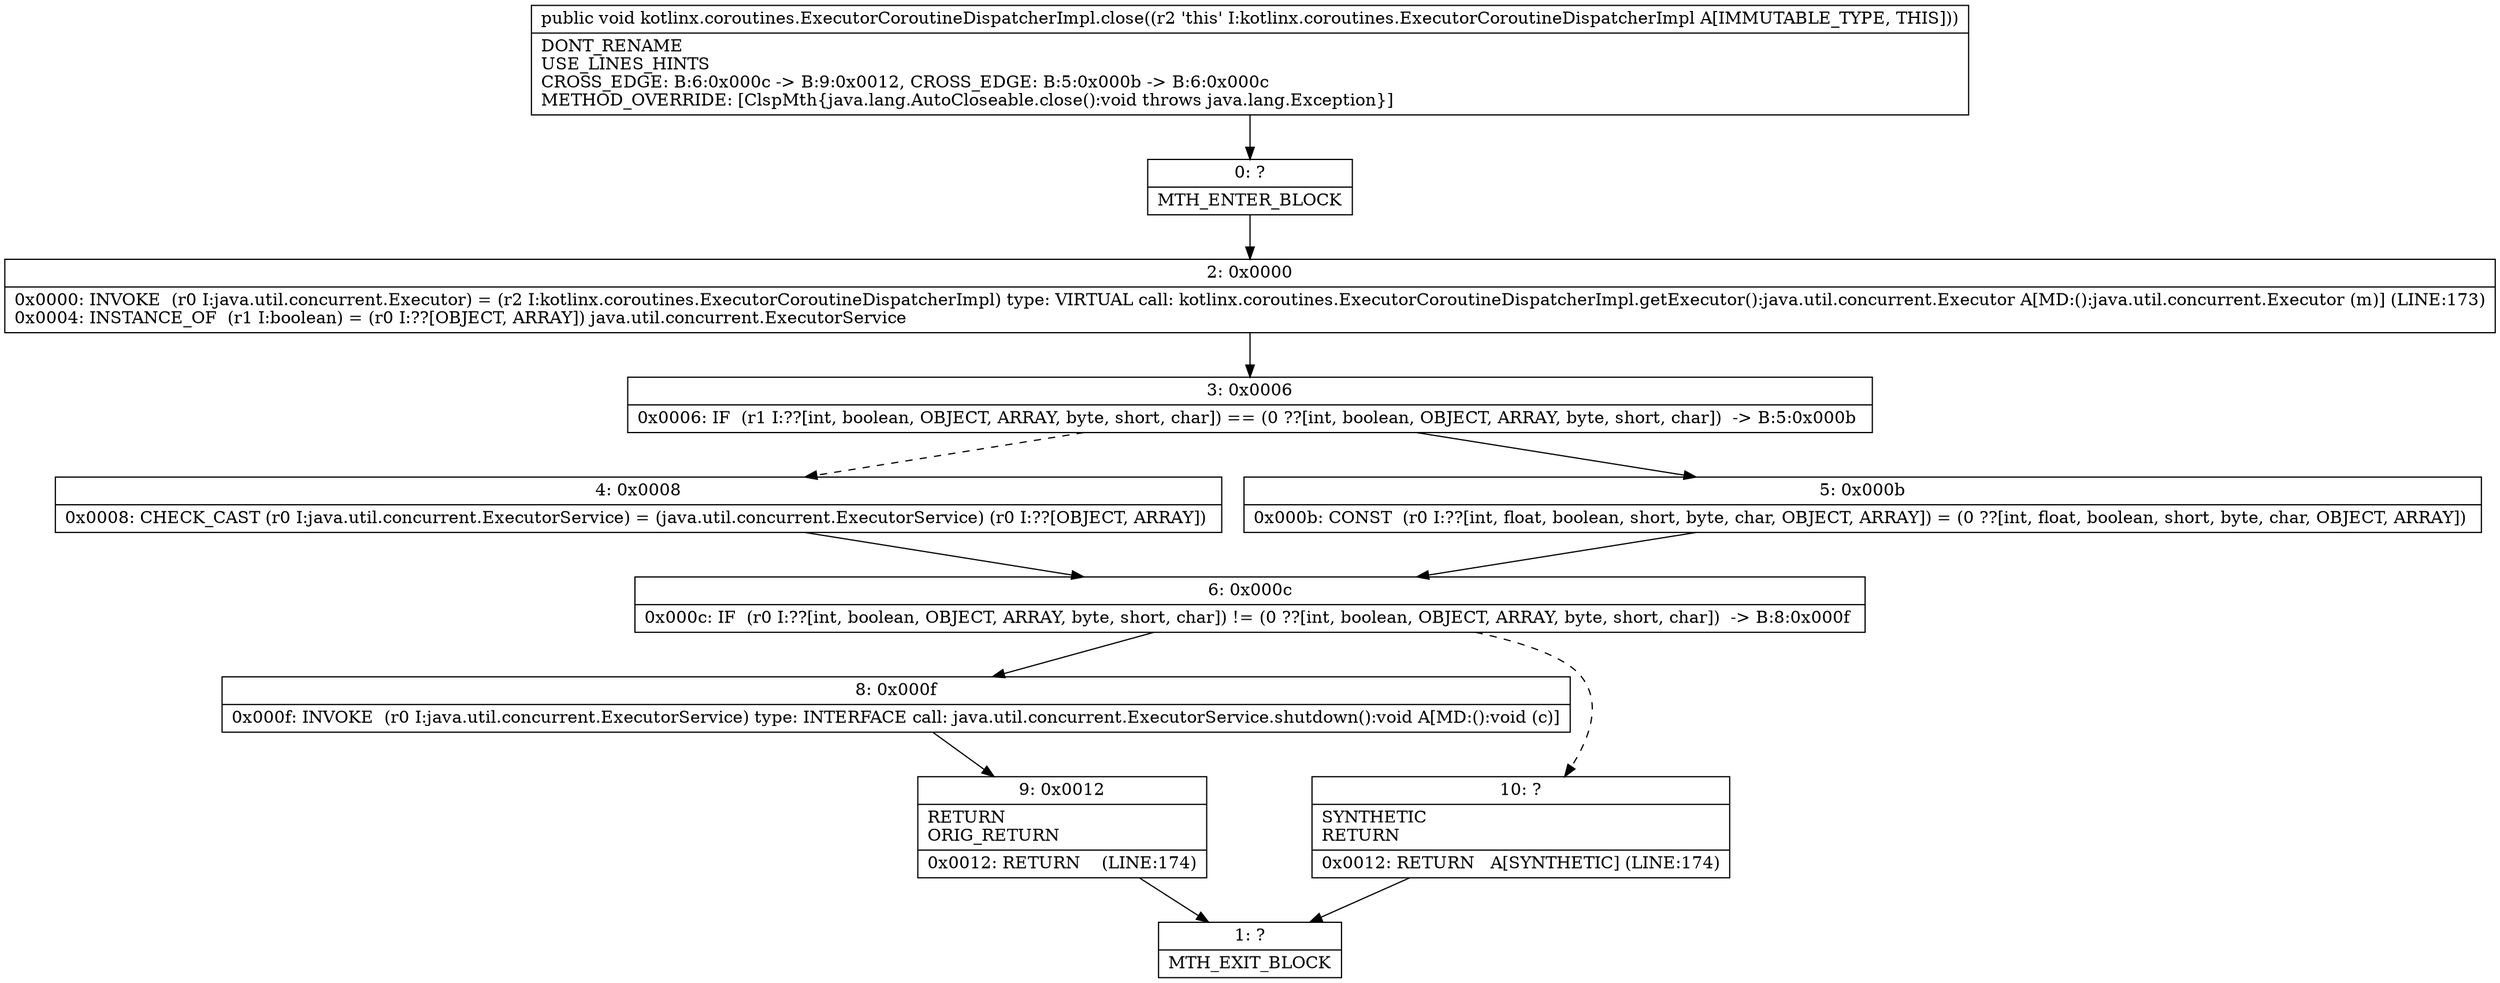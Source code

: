 digraph "CFG forkotlinx.coroutines.ExecutorCoroutineDispatcherImpl.close()V" {
Node_0 [shape=record,label="{0\:\ ?|MTH_ENTER_BLOCK\l}"];
Node_2 [shape=record,label="{2\:\ 0x0000|0x0000: INVOKE  (r0 I:java.util.concurrent.Executor) = (r2 I:kotlinx.coroutines.ExecutorCoroutineDispatcherImpl) type: VIRTUAL call: kotlinx.coroutines.ExecutorCoroutineDispatcherImpl.getExecutor():java.util.concurrent.Executor A[MD:():java.util.concurrent.Executor (m)] (LINE:173)\l0x0004: INSTANCE_OF  (r1 I:boolean) = (r0 I:??[OBJECT, ARRAY]) java.util.concurrent.ExecutorService \l}"];
Node_3 [shape=record,label="{3\:\ 0x0006|0x0006: IF  (r1 I:??[int, boolean, OBJECT, ARRAY, byte, short, char]) == (0 ??[int, boolean, OBJECT, ARRAY, byte, short, char])  \-\> B:5:0x000b \l}"];
Node_4 [shape=record,label="{4\:\ 0x0008|0x0008: CHECK_CAST (r0 I:java.util.concurrent.ExecutorService) = (java.util.concurrent.ExecutorService) (r0 I:??[OBJECT, ARRAY]) \l}"];
Node_6 [shape=record,label="{6\:\ 0x000c|0x000c: IF  (r0 I:??[int, boolean, OBJECT, ARRAY, byte, short, char]) != (0 ??[int, boolean, OBJECT, ARRAY, byte, short, char])  \-\> B:8:0x000f \l}"];
Node_8 [shape=record,label="{8\:\ 0x000f|0x000f: INVOKE  (r0 I:java.util.concurrent.ExecutorService) type: INTERFACE call: java.util.concurrent.ExecutorService.shutdown():void A[MD:():void (c)]\l}"];
Node_9 [shape=record,label="{9\:\ 0x0012|RETURN\lORIG_RETURN\l|0x0012: RETURN    (LINE:174)\l}"];
Node_1 [shape=record,label="{1\:\ ?|MTH_EXIT_BLOCK\l}"];
Node_10 [shape=record,label="{10\:\ ?|SYNTHETIC\lRETURN\l|0x0012: RETURN   A[SYNTHETIC] (LINE:174)\l}"];
Node_5 [shape=record,label="{5\:\ 0x000b|0x000b: CONST  (r0 I:??[int, float, boolean, short, byte, char, OBJECT, ARRAY]) = (0 ??[int, float, boolean, short, byte, char, OBJECT, ARRAY]) \l}"];
MethodNode[shape=record,label="{public void kotlinx.coroutines.ExecutorCoroutineDispatcherImpl.close((r2 'this' I:kotlinx.coroutines.ExecutorCoroutineDispatcherImpl A[IMMUTABLE_TYPE, THIS]))  | DONT_RENAME\lUSE_LINES_HINTS\lCROSS_EDGE: B:6:0x000c \-\> B:9:0x0012, CROSS_EDGE: B:5:0x000b \-\> B:6:0x000c\lMETHOD_OVERRIDE: [ClspMth\{java.lang.AutoCloseable.close():void throws java.lang.Exception\}]\l}"];
MethodNode -> Node_0;Node_0 -> Node_2;
Node_2 -> Node_3;
Node_3 -> Node_4[style=dashed];
Node_3 -> Node_5;
Node_4 -> Node_6;
Node_6 -> Node_8;
Node_6 -> Node_10[style=dashed];
Node_8 -> Node_9;
Node_9 -> Node_1;
Node_10 -> Node_1;
Node_5 -> Node_6;
}

